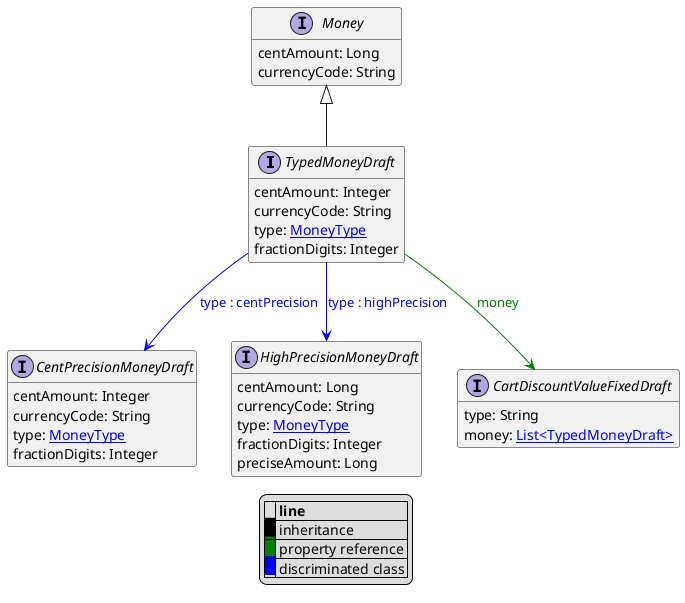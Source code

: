 @startuml

hide empty fields
hide empty methods
legend
|= |= line |
|<back:black>   </back>| inheritance |
|<back:green>   </back>| property reference |
|<back:blue>   </back>| discriminated class |
endlegend
interface TypedMoneyDraft [[TypedMoneyDraft.svg]] extends Money {
    centAmount: Integer
    currencyCode: String
    type: [[MoneyType.svg MoneyType]]
    fractionDigits: Integer
}
interface Money [[Money.svg]]  {
    centAmount: Long
    currencyCode: String
}

interface CentPrecisionMoneyDraft [[CentPrecisionMoneyDraft.svg]]  {
    centAmount: Integer
    currencyCode: String
    type: [[MoneyType.svg MoneyType]]
    fractionDigits: Integer
}
interface HighPrecisionMoneyDraft [[HighPrecisionMoneyDraft.svg]]  {
    centAmount: Long
    currencyCode: String
    type: [[MoneyType.svg MoneyType]]
    fractionDigits: Integer
    preciseAmount: Long
}
interface CartDiscountValueFixedDraft [[CartDiscountValueFixedDraft.svg]]  {
    type: String
    money: [[TypedMoneyDraft.svg List<TypedMoneyDraft>]]
}
TypedMoneyDraft --> CentPrecisionMoneyDraft #blue;text:blue : "type : centPrecision"
TypedMoneyDraft --> HighPrecisionMoneyDraft #blue;text:blue : "type : highPrecision"
TypedMoneyDraft --> CartDiscountValueFixedDraft #green;text:green : "money"
@enduml
